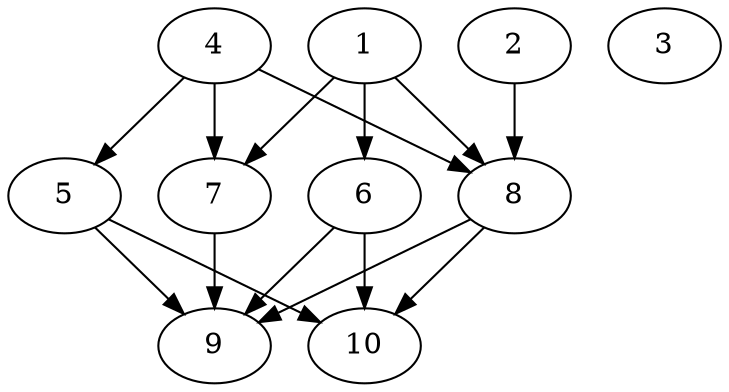// DAG automatically generated by daggen at Thu Oct  3 13:58:04 2019
// ./daggen --dot -n 10 --ccr 0.3 --fat 0.7 --regular 0.9 --density 0.9 --mindata 5242880 --maxdata 52428800 
digraph G {
  1 [size="62747307", alpha="0.20", expect_size="18824192"] 
  1 -> 6 [size ="18824192"]
  1 -> 7 [size ="18824192"]
  1 -> 8 [size ="18824192"]
  2 [size="113172480", alpha="0.16", expect_size="33951744"] 
  2 -> 8 [size ="33951744"]
  3 [size="80298667", alpha="0.14", expect_size="24089600"] 
  4 [size="169881600", alpha="0.07", expect_size="50964480"] 
  4 -> 5 [size ="50964480"]
  4 -> 7 [size ="50964480"]
  4 -> 8 [size ="50964480"]
  5 [size="117077333", alpha="0.19", expect_size="35123200"] 
  5 -> 9 [size ="35123200"]
  5 -> 10 [size ="35123200"]
  6 [size="37259947", alpha="0.16", expect_size="11177984"] 
  6 -> 9 [size ="11177984"]
  6 -> 10 [size ="11177984"]
  7 [size="75465387", alpha="0.07", expect_size="22639616"] 
  7 -> 9 [size ="22639616"]
  8 [size="126300160", alpha="0.12", expect_size="37890048"] 
  8 -> 9 [size ="37890048"]
  8 -> 10 [size ="37890048"]
  9 [size="79622827", alpha="0.16", expect_size="23886848"] 
  10 [size="55616853", alpha="0.03", expect_size="16685056"] 
}
